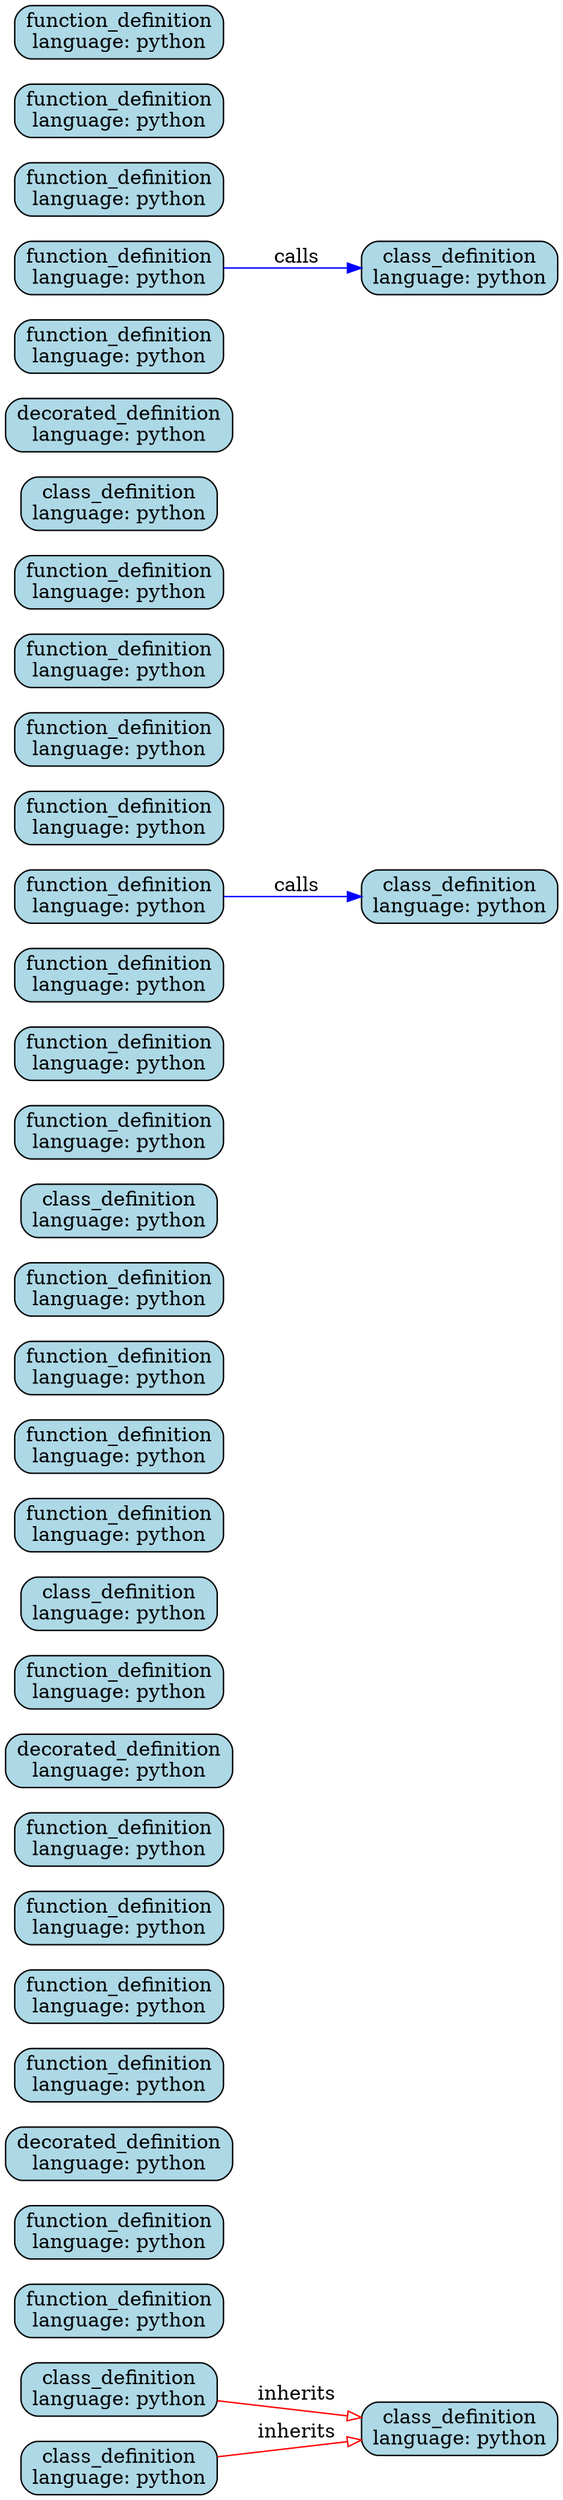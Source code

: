 digraph CodeStructure {
  rankdir=LR;
  node [shape="box", style="rounded,filled", fillcolor="lightblue"];
  // Generated by TreeSitter Chunker - 2025-07-21T03:32:50.818662+00:00
  // Chunks: 35, Relationships: 4

  // Nodes
  "74be419f5826bcd1" [label="class_definition\nlanguage: python"];
  "d932a3420a370f0e" [label="function_definition\nlanguage: python"];
  "4d2204d1d9f27f48" [label="function_definition\nlanguage: python"];
  "409740c7e4dc0672" [label="decorated_definition\nlanguage: python"];
  "4f5034d9e56b349b" [label="function_definition\nlanguage: python"];
  "c10e5fed6159bb02" [label="class_definition\nlanguage: python"];
  "b0f5579694c841c8" [label="function_definition\nlanguage: python"];
  "9ef753c0286b035e" [label="function_definition\nlanguage: python"];
  "85efbeb0caec5918" [label="class_definition\nlanguage: python"];
  "cad914b036122570" [label="function_definition\nlanguage: python"];
  "e0eb28a25ddb73bf" [label="decorated_definition\nlanguage: python"];
  "751dbe2dce83ea41" [label="function_definition\nlanguage: python"];
  "0ca77e2ccfc72a8e" [label="class_definition\nlanguage: python"];
  "8c747d25405b2053" [label="function_definition\nlanguage: python"];
  "2685cd53327ae41c" [label="function_definition\nlanguage: python"];
  "c0c8421e60b8489b" [label="function_definition\nlanguage: python"];
  "c5248c0a4f276632" [label="function_definition\nlanguage: python"];
  "f4ffd70203af3381" [label="class_definition\nlanguage: python"];
  "b9152e528a03b5b4" [label="function_definition\nlanguage: python"];
  "6d8f1661ff0fe61a" [label="function_definition\nlanguage: python"];
  "dd6f9190f7e92b1e" [label="function_definition\nlanguage: python"];
  "b58831c583879d1c" [label="class_definition\nlanguage: python"];
  "ea7271c7a43e7245" [label="function_definition\nlanguage: python"];
  "4016f22ca5f9af9f" [label="function_definition\nlanguage: python"];
  "a3fba2df2623b907" [label="function_definition\nlanguage: python"];
  "2fad746c6190da53" [label="function_definition\nlanguage: python"];
  "5c38cf8b9d312e92" [label="function_definition\nlanguage: python"];
  "443a74b3d588fcc7" [label="class_definition\nlanguage: python"];
  "df3853881e2c0e27" [label="decorated_definition\nlanguage: python"];
  "af4ea56f70f130df" [label="function_definition\nlanguage: python"];
  "c1a3e5adf3872a29" [label="class_definition\nlanguage: python"];
  "113d026aed7ca722" [label="function_definition\nlanguage: python"];
  "495bf915a167f511" [label="function_definition\nlanguage: python"];
  "f9197312c62205e7" [label="function_definition\nlanguage: python"];
  "63823f52d236afb2" [label="function_definition\nlanguage: python"];

  // Edges
  "c10e5fed6159bb02" -> "74be419f5826bcd1" [label="inherits", color="red", style="solid", arrowhead="empty"];
  "85efbeb0caec5918" -> "74be419f5826bcd1" [label="inherits", color="red", style="solid", arrowhead="empty"];
  "5c38cf8b9d312e92" -> "b58831c583879d1c" [label="calls", color="blue", style="solid"];
  "63823f52d236afb2" -> "c1a3e5adf3872a29" [label="calls", color="blue", style="solid"];
}